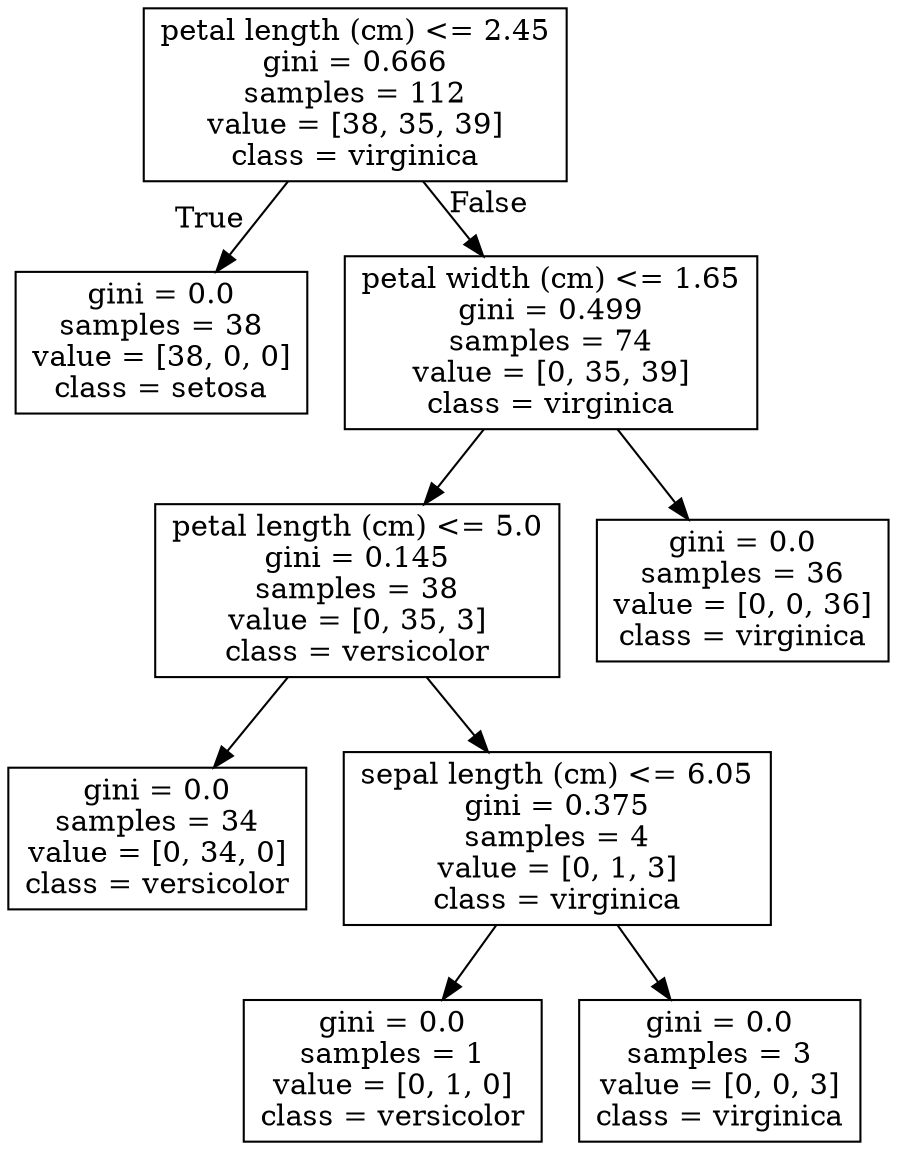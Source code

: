 digraph Tree {
node [shape=box] ;
0 [label="petal length (cm) <= 2.45\ngini = 0.666\nsamples = 112\nvalue = [38, 35, 39]\nclass = virginica"] ;
1 [label="gini = 0.0\nsamples = 38\nvalue = [38, 0, 0]\nclass = setosa"] ;
0 -> 1 [labeldistance=2.5, labelangle=45, headlabel="True"] ;
2 [label="petal width (cm) <= 1.65\ngini = 0.499\nsamples = 74\nvalue = [0, 35, 39]\nclass = virginica"] ;
0 -> 2 [labeldistance=2.5, labelangle=-45, headlabel="False"] ;
3 [label="petal length (cm) <= 5.0\ngini = 0.145\nsamples = 38\nvalue = [0, 35, 3]\nclass = versicolor"] ;
2 -> 3 ;
4 [label="gini = 0.0\nsamples = 34\nvalue = [0, 34, 0]\nclass = versicolor"] ;
3 -> 4 ;
5 [label="sepal length (cm) <= 6.05\ngini = 0.375\nsamples = 4\nvalue = [0, 1, 3]\nclass = virginica"] ;
3 -> 5 ;
6 [label="gini = 0.0\nsamples = 1\nvalue = [0, 1, 0]\nclass = versicolor"] ;
5 -> 6 ;
7 [label="gini = 0.0\nsamples = 3\nvalue = [0, 0, 3]\nclass = virginica"] ;
5 -> 7 ;
8 [label="gini = 0.0\nsamples = 36\nvalue = [0, 0, 36]\nclass = virginica"] ;
2 -> 8 ;
}